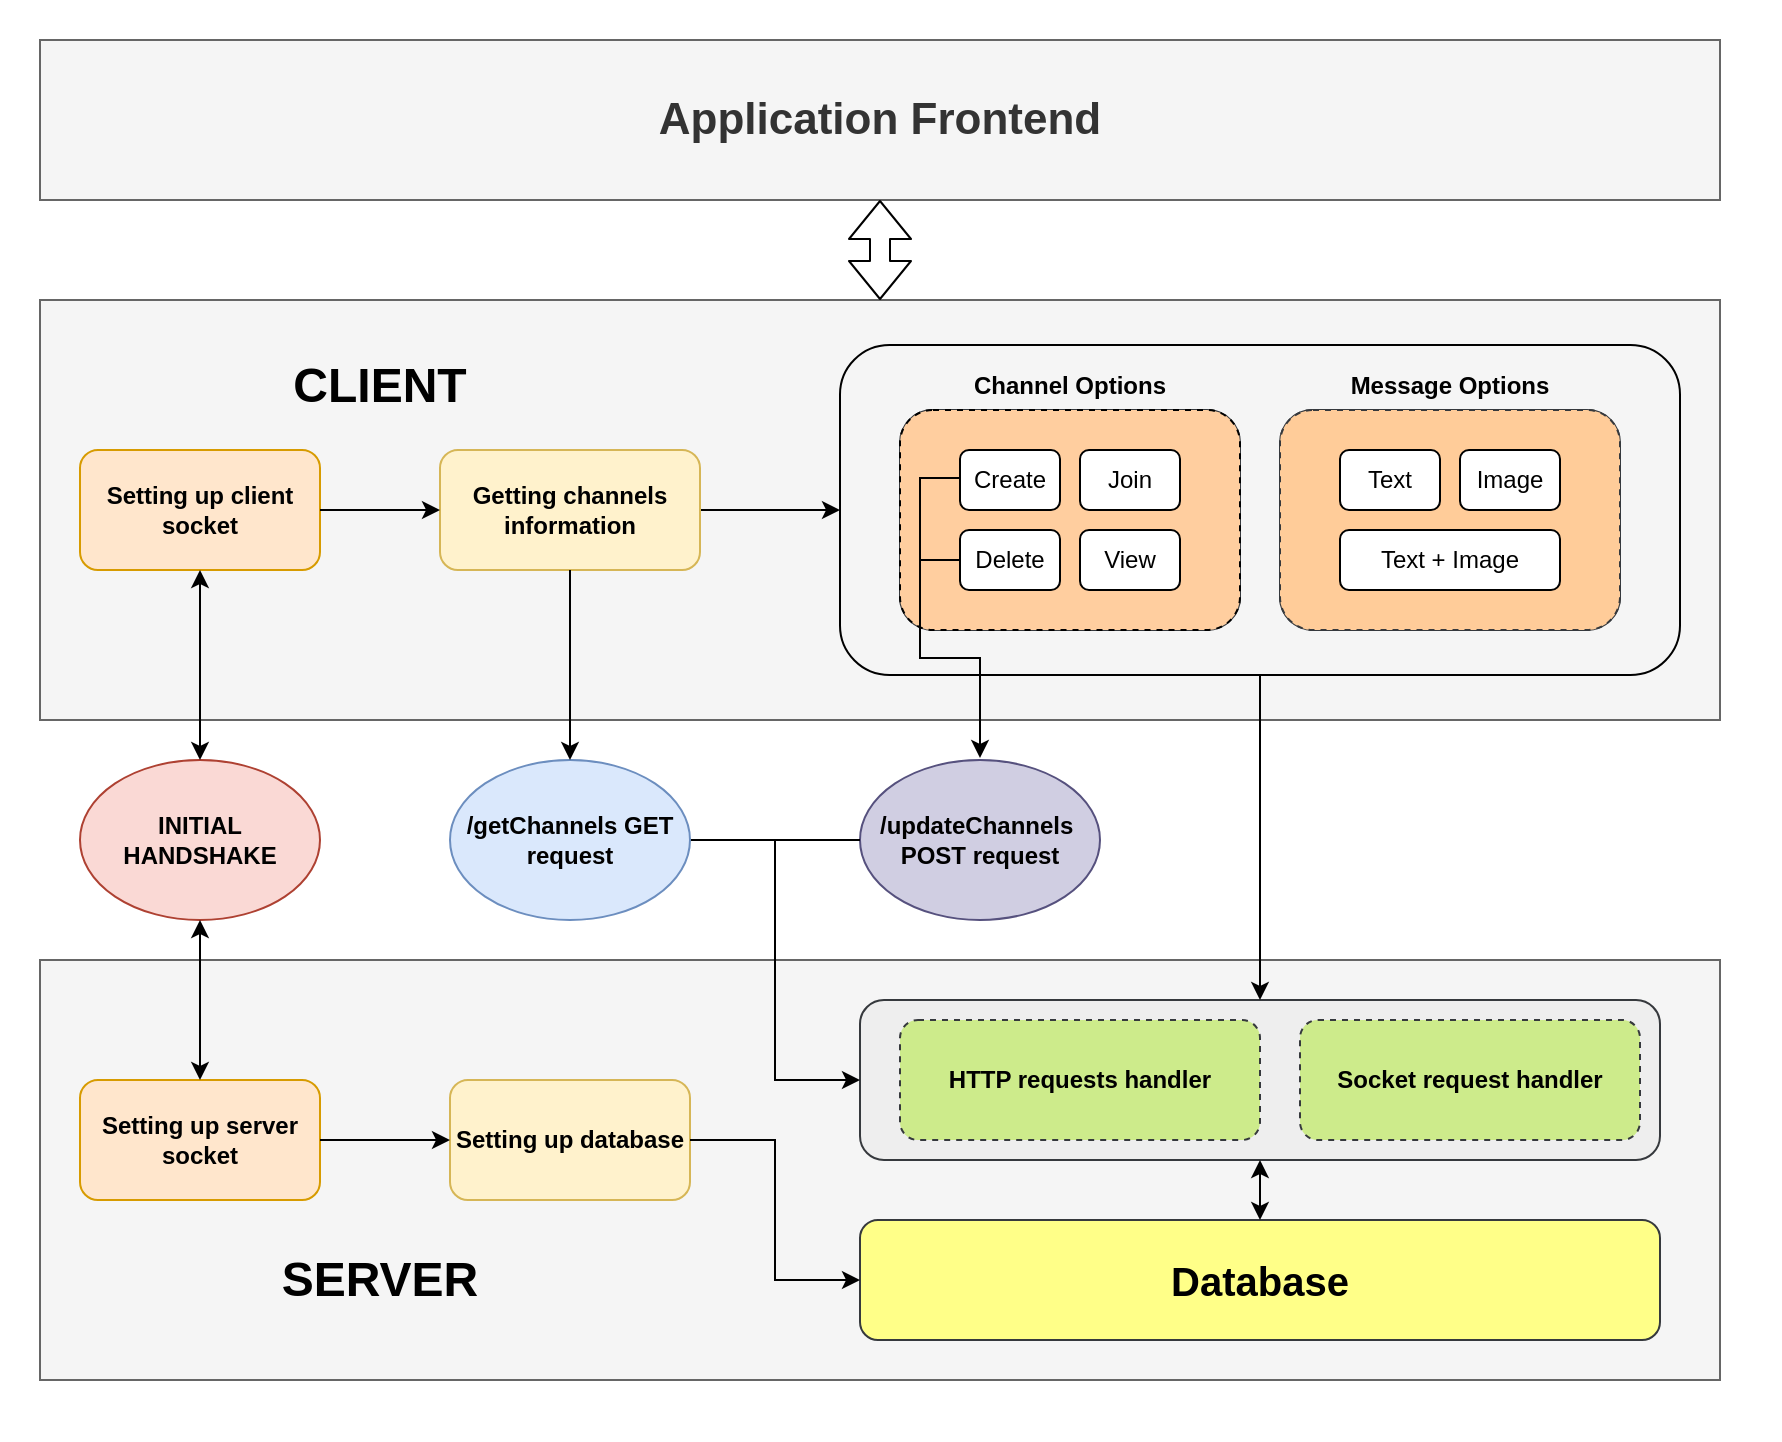 <mxfile version="14.1.3" type="device"><diagram id="z8_l6pxb4aXYtNlSUFDB" name="Page-1"><mxGraphModel dx="1903" dy="716" grid="1" gridSize="10" guides="1" tooltips="1" connect="1" arrows="1" fold="1" page="1" pageScale="1" pageWidth="2339" pageHeight="3300" math="0" shadow="0"><root><mxCell id="0"/><mxCell id="1" parent="0"/><mxCell id="JoAd4RuorSf8OHwKjMdw-62" value="" style="group" vertex="1" connectable="0" parent="1"><mxGeometry x="90" y="20" width="890" height="720" as="geometry"/></mxCell><mxCell id="JoAd4RuorSf8OHwKjMdw-61" value="" style="rounded=0;whiteSpace=wrap;html=1;strokeWidth=1;strokeColor=none;" vertex="1" parent="JoAd4RuorSf8OHwKjMdw-62"><mxGeometry width="890" height="720" as="geometry"/></mxCell><mxCell id="JoAd4RuorSf8OHwKjMdw-54" value="" style="group" vertex="1" connectable="0" parent="JoAd4RuorSf8OHwKjMdw-62"><mxGeometry x="20" y="150" width="840" height="540" as="geometry"/></mxCell><mxCell id="JoAd4RuorSf8OHwKjMdw-47" value="&lt;b&gt;&lt;span&gt;/updateChannels&amp;nbsp;&lt;/span&gt;&lt;br&gt;&lt;span&gt;POST request&lt;/span&gt;&lt;/b&gt;" style="ellipse;whiteSpace=wrap;html=1;rounded=0;strokeColor=#56517e;strokeWidth=1;fillColor=#d0cee2;" vertex="1" parent="JoAd4RuorSf8OHwKjMdw-54"><mxGeometry x="410" y="230" width="120" height="80" as="geometry"/></mxCell><mxCell id="JoAd4RuorSf8OHwKjMdw-23" value="" style="rounded=0;whiteSpace=wrap;html=1;strokeWidth=1;fillColor=#f5f5f5;strokeColor=#666666;fontColor=#333333;" vertex="1" parent="JoAd4RuorSf8OHwKjMdw-54"><mxGeometry y="330" width="840" height="210" as="geometry"/></mxCell><mxCell id="JoAd4RuorSf8OHwKjMdw-40" value="" style="rounded=1;whiteSpace=wrap;html=1;strokeColor=#36393d;strokeWidth=1;fillColor=#eeeeee;" vertex="1" parent="JoAd4RuorSf8OHwKjMdw-54"><mxGeometry x="410" y="350" width="400" height="80" as="geometry"/></mxCell><mxCell id="JoAd4RuorSf8OHwKjMdw-22" value="" style="rounded=0;whiteSpace=wrap;html=1;fillColor=#f5f5f5;strokeColor=#666666;fontColor=#333333;" vertex="1" parent="JoAd4RuorSf8OHwKjMdw-54"><mxGeometry width="840" height="210" as="geometry"/></mxCell><mxCell id="JoAd4RuorSf8OHwKjMdw-14" value="" style="group;fillColor=none;" vertex="1" connectable="0" parent="JoAd4RuorSf8OHwKjMdw-54"><mxGeometry x="400" y="32.5" width="420" height="155" as="geometry"/></mxCell><mxCell id="JoAd4RuorSf8OHwKjMdw-9" value="" style="rounded=1;whiteSpace=wrap;html=1;fillColor=none;" vertex="1" parent="JoAd4RuorSf8OHwKjMdw-14"><mxGeometry y="-10" width="420" height="165" as="geometry"/></mxCell><mxCell id="JoAd4RuorSf8OHwKjMdw-1" value="" style="group;fillColor=#ffcc99;rounded=1;strokeColor=#36393d;" vertex="1" connectable="0" parent="JoAd4RuorSf8OHwKjMdw-14"><mxGeometry x="30" y="22.5" width="170" height="110" as="geometry"/></mxCell><mxCell id="sprNIqSkHiAQQujjMtaQ-24" value="" style="rounded=1;whiteSpace=wrap;html=1;fontSize=12;dashed=1;fillColor=#FFCE9F;" parent="JoAd4RuorSf8OHwKjMdw-1" vertex="1"><mxGeometry width="170" height="110" as="geometry"/></mxCell><mxCell id="sprNIqSkHiAQQujjMtaQ-20" value="Join" style="rounded=1;whiteSpace=wrap;html=1;fontSize=12;" parent="JoAd4RuorSf8OHwKjMdw-1" vertex="1"><mxGeometry x="90" y="20" width="50" height="30" as="geometry"/></mxCell><mxCell id="sprNIqSkHiAQQujjMtaQ-21" value="View" style="rounded=1;whiteSpace=wrap;html=1;fontSize=12;" parent="JoAd4RuorSf8OHwKjMdw-1" vertex="1"><mxGeometry x="90" y="60" width="50" height="30" as="geometry"/></mxCell><mxCell id="sprNIqSkHiAQQujjMtaQ-19" value="Create" style="rounded=1;whiteSpace=wrap;html=1;fontSize=12;" parent="JoAd4RuorSf8OHwKjMdw-1" vertex="1"><mxGeometry x="30" y="20" width="50" height="30" as="geometry"/></mxCell><mxCell id="sprNIqSkHiAQQujjMtaQ-22" value="Delete" style="rounded=1;whiteSpace=wrap;html=1;fontSize=12;" parent="JoAd4RuorSf8OHwKjMdw-1" vertex="1"><mxGeometry x="30" y="60" width="50" height="30" as="geometry"/></mxCell><mxCell id="JoAd4RuorSf8OHwKjMdw-2" value="" style="group;fillColor=#ffcc99;strokeColor=#36393d;rounded=1;" vertex="1" connectable="0" parent="JoAd4RuorSf8OHwKjMdw-14"><mxGeometry x="220" y="22.5" width="170" height="110" as="geometry"/></mxCell><mxCell id="JoAd4RuorSf8OHwKjMdw-3" value="" style="rounded=1;whiteSpace=wrap;html=1;fontSize=12;dashed=1;fillColor=#ffcc99;strokeColor=#36393d;" vertex="1" parent="JoAd4RuorSf8OHwKjMdw-2"><mxGeometry width="170" height="110" as="geometry"/></mxCell><mxCell id="JoAd4RuorSf8OHwKjMdw-8" value="" style="group" vertex="1" connectable="0" parent="JoAd4RuorSf8OHwKjMdw-2"><mxGeometry x="30" y="20" width="110" height="70" as="geometry"/></mxCell><mxCell id="JoAd4RuorSf8OHwKjMdw-4" value="Image" style="rounded=1;whiteSpace=wrap;html=1;fontSize=12;" vertex="1" parent="JoAd4RuorSf8OHwKjMdw-8"><mxGeometry x="60" width="50" height="30" as="geometry"/></mxCell><mxCell id="JoAd4RuorSf8OHwKjMdw-6" value="Text" style="rounded=1;whiteSpace=wrap;html=1;fontSize=12;" vertex="1" parent="JoAd4RuorSf8OHwKjMdw-8"><mxGeometry width="50" height="30" as="geometry"/></mxCell><mxCell id="JoAd4RuorSf8OHwKjMdw-7" value="Text + Image" style="rounded=1;whiteSpace=wrap;html=1;fontSize=12;" vertex="1" parent="JoAd4RuorSf8OHwKjMdw-8"><mxGeometry y="40" width="110" height="30" as="geometry"/></mxCell><mxCell id="JoAd4RuorSf8OHwKjMdw-15" value="&lt;b&gt;Channel Options&lt;/b&gt;" style="text;html=1;strokeColor=none;fillColor=none;align=center;verticalAlign=middle;whiteSpace=wrap;rounded=0;" vertex="1" parent="JoAd4RuorSf8OHwKjMdw-14"><mxGeometry x="55" width="120" height="20" as="geometry"/></mxCell><mxCell id="JoAd4RuorSf8OHwKjMdw-16" value="&lt;b&gt;Message Options&lt;/b&gt;" style="text;html=1;strokeColor=none;fillColor=none;align=center;verticalAlign=middle;whiteSpace=wrap;rounded=0;" vertex="1" parent="JoAd4RuorSf8OHwKjMdw-14"><mxGeometry x="245" width="120" height="20" as="geometry"/></mxCell><mxCell id="JoAd4RuorSf8OHwKjMdw-17" value="&lt;b&gt;Setting up client socket&lt;/b&gt;" style="rounded=1;whiteSpace=wrap;html=1;fillColor=#ffe6cc;strokeColor=#d79b00;" vertex="1" parent="JoAd4RuorSf8OHwKjMdw-54"><mxGeometry x="20" y="75" width="120" height="60" as="geometry"/></mxCell><mxCell id="JoAd4RuorSf8OHwKjMdw-18" value="&lt;b&gt;Setting up server socket&lt;/b&gt;" style="rounded=1;whiteSpace=wrap;html=1;fillColor=#ffe6cc;strokeColor=#d79b00;" vertex="1" parent="JoAd4RuorSf8OHwKjMdw-54"><mxGeometry x="20" y="390" width="120" height="60" as="geometry"/></mxCell><mxCell id="JoAd4RuorSf8OHwKjMdw-27" style="edgeStyle=orthogonalEdgeStyle;rounded=0;orthogonalLoop=1;jettySize=auto;html=1;exitX=1;exitY=0.5;exitDx=0;exitDy=0;" edge="1" parent="JoAd4RuorSf8OHwKjMdw-54" source="JoAd4RuorSf8OHwKjMdw-19" target="JoAd4RuorSf8OHwKjMdw-9"><mxGeometry relative="1" as="geometry"/></mxCell><mxCell id="JoAd4RuorSf8OHwKjMdw-19" value="&lt;b&gt;Getting channels information&lt;/b&gt;" style="rounded=1;whiteSpace=wrap;html=1;fillColor=#fff2cc;strokeColor=#d6b656;" vertex="1" parent="JoAd4RuorSf8OHwKjMdw-54"><mxGeometry x="200" y="75" width="130" height="60" as="geometry"/></mxCell><mxCell id="JoAd4RuorSf8OHwKjMdw-25" value="" style="edgeStyle=orthogonalEdgeStyle;rounded=0;orthogonalLoop=1;jettySize=auto;html=1;" edge="1" parent="JoAd4RuorSf8OHwKjMdw-54" source="JoAd4RuorSf8OHwKjMdw-17" target="JoAd4RuorSf8OHwKjMdw-19"><mxGeometry relative="1" as="geometry"/></mxCell><mxCell id="JoAd4RuorSf8OHwKjMdw-24" value="&lt;b&gt;HTTP requests handler&lt;/b&gt;" style="rounded=1;whiteSpace=wrap;html=1;dashed=1;fillColor=#cdeb8b;strokeColor=#36393d;" vertex="1" parent="JoAd4RuorSf8OHwKjMdw-54"><mxGeometry x="430" y="360" width="180" height="60" as="geometry"/></mxCell><mxCell id="JoAd4RuorSf8OHwKjMdw-51" value="" style="edgeStyle=orthogonalEdgeStyle;rounded=0;orthogonalLoop=1;jettySize=auto;html=1;entryX=0;entryY=0.5;entryDx=0;entryDy=0;" edge="1" parent="JoAd4RuorSf8OHwKjMdw-54" source="JoAd4RuorSf8OHwKjMdw-29" target="JoAd4RuorSf8OHwKjMdw-40"><mxGeometry relative="1" as="geometry"/></mxCell><mxCell id="JoAd4RuorSf8OHwKjMdw-29" value="&lt;b&gt;/getChannels GET request&lt;/b&gt;" style="ellipse;whiteSpace=wrap;html=1;fillColor=#dae8fc;strokeColor=#6c8ebf;" vertex="1" parent="JoAd4RuorSf8OHwKjMdw-54"><mxGeometry x="205" y="230" width="120" height="80" as="geometry"/></mxCell><mxCell id="JoAd4RuorSf8OHwKjMdw-30" style="edgeStyle=orthogonalEdgeStyle;rounded=0;orthogonalLoop=1;jettySize=auto;html=1;exitX=0.5;exitY=1;exitDx=0;exitDy=0;" edge="1" parent="JoAd4RuorSf8OHwKjMdw-54" source="JoAd4RuorSf8OHwKjMdw-19" target="JoAd4RuorSf8OHwKjMdw-29"><mxGeometry relative="1" as="geometry"/></mxCell><mxCell id="JoAd4RuorSf8OHwKjMdw-31" value="&lt;b&gt;INITIAL HANDSHAKE&lt;/b&gt;" style="ellipse;whiteSpace=wrap;html=1;fillColor=#fad9d5;strokeColor=#ae4132;" vertex="1" parent="JoAd4RuorSf8OHwKjMdw-54"><mxGeometry x="20" y="230" width="120" height="80" as="geometry"/></mxCell><mxCell id="JoAd4RuorSf8OHwKjMdw-34" value="" style="endArrow=classic;startArrow=classic;html=1;entryX=0.5;entryY=1;entryDx=0;entryDy=0;exitX=0.5;exitY=0;exitDx=0;exitDy=0;" edge="1" parent="JoAd4RuorSf8OHwKjMdw-54" source="JoAd4RuorSf8OHwKjMdw-31" target="JoAd4RuorSf8OHwKjMdw-17"><mxGeometry width="50" height="50" relative="1" as="geometry"><mxPoint x="50" y="210" as="sourcePoint"/><mxPoint x="100" y="160" as="targetPoint"/></mxGeometry></mxCell><mxCell id="JoAd4RuorSf8OHwKjMdw-35" value="" style="endArrow=classic;startArrow=classic;html=1;entryX=0.5;entryY=1;entryDx=0;entryDy=0;exitX=0.5;exitY=0;exitDx=0;exitDy=0;" edge="1" parent="JoAd4RuorSf8OHwKjMdw-54" source="JoAd4RuorSf8OHwKjMdw-18" target="JoAd4RuorSf8OHwKjMdw-31"><mxGeometry width="50" height="50" relative="1" as="geometry"><mxPoint x="60" y="360" as="sourcePoint"/><mxPoint x="110" y="310" as="targetPoint"/></mxGeometry></mxCell><mxCell id="JoAd4RuorSf8OHwKjMdw-36" value="&lt;b&gt;Socket request handler&lt;/b&gt;" style="rounded=1;whiteSpace=wrap;html=1;dashed=1;fillColor=#cdeb8b;strokeColor=#36393d;" vertex="1" parent="JoAd4RuorSf8OHwKjMdw-54"><mxGeometry x="630" y="360" width="170" height="60" as="geometry"/></mxCell><mxCell id="JoAd4RuorSf8OHwKjMdw-37" value="&lt;b&gt;Setting up database&lt;/b&gt;" style="rounded=1;whiteSpace=wrap;html=1;fillColor=#fff2cc;strokeColor=#d6b656;" vertex="1" parent="JoAd4RuorSf8OHwKjMdw-54"><mxGeometry x="205" y="390" width="120" height="60" as="geometry"/></mxCell><mxCell id="JoAd4RuorSf8OHwKjMdw-38" value="" style="edgeStyle=orthogonalEdgeStyle;rounded=0;orthogonalLoop=1;jettySize=auto;html=1;" edge="1" parent="JoAd4RuorSf8OHwKjMdw-54" source="JoAd4RuorSf8OHwKjMdw-18" target="JoAd4RuorSf8OHwKjMdw-37"><mxGeometry relative="1" as="geometry"/></mxCell><mxCell id="JoAd4RuorSf8OHwKjMdw-39" value="&lt;font style=&quot;font-size: 20px&quot;&gt;&lt;b&gt;Database&lt;/b&gt;&lt;/font&gt;" style="rounded=1;whiteSpace=wrap;html=1;strokeColor=#36393d;strokeWidth=1;fillColor=#ffff88;" vertex="1" parent="JoAd4RuorSf8OHwKjMdw-54"><mxGeometry x="410" y="460" width="400" height="60" as="geometry"/></mxCell><mxCell id="JoAd4RuorSf8OHwKjMdw-46" value="" style="endArrow=classic;startArrow=classic;html=1;entryX=0.5;entryY=1;entryDx=0;entryDy=0;exitX=0.5;exitY=0;exitDx=0;exitDy=0;" edge="1" parent="JoAd4RuorSf8OHwKjMdw-54" source="JoAd4RuorSf8OHwKjMdw-39" target="JoAd4RuorSf8OHwKjMdw-40"><mxGeometry width="50" height="50" relative="1" as="geometry"><mxPoint x="520" y="470" as="sourcePoint"/><mxPoint x="570" y="420" as="targetPoint"/></mxGeometry></mxCell><mxCell id="JoAd4RuorSf8OHwKjMdw-48" style="edgeStyle=orthogonalEdgeStyle;rounded=0;orthogonalLoop=1;jettySize=auto;html=1;exitX=0;exitY=0.5;exitDx=0;exitDy=0;entryX=0.5;entryY=0;entryDx=0;entryDy=0;" edge="1" parent="JoAd4RuorSf8OHwKjMdw-54"><mxGeometry relative="1" as="geometry"><mxPoint x="460" y="89" as="sourcePoint"/><mxPoint x="470" y="229" as="targetPoint"/><Array as="points"><mxPoint x="440" y="89"/><mxPoint x="440" y="179"/><mxPoint x="470" y="179"/></Array></mxGeometry></mxCell><mxCell id="JoAd4RuorSf8OHwKjMdw-50" value="" style="endArrow=none;html=1;entryX=0;entryY=0.5;entryDx=0;entryDy=0;" edge="1" parent="JoAd4RuorSf8OHwKjMdw-54" target="sprNIqSkHiAQQujjMtaQ-22"><mxGeometry width="50" height="50" relative="1" as="geometry"><mxPoint x="440" y="130" as="sourcePoint"/><mxPoint x="350" y="160" as="targetPoint"/></mxGeometry></mxCell><mxCell id="JoAd4RuorSf8OHwKjMdw-52" value="" style="endArrow=none;html=1;" edge="1" parent="JoAd4RuorSf8OHwKjMdw-54" target="JoAd4RuorSf8OHwKjMdw-47"><mxGeometry width="50" height="50" relative="1" as="geometry"><mxPoint x="360" y="270" as="sourcePoint"/><mxPoint x="400" y="220" as="targetPoint"/></mxGeometry></mxCell><mxCell id="JoAd4RuorSf8OHwKjMdw-42" value="" style="edgeStyle=orthogonalEdgeStyle;rounded=0;orthogonalLoop=1;jettySize=auto;html=1;entryX=0;entryY=0.5;entryDx=0;entryDy=0;" edge="1" parent="JoAd4RuorSf8OHwKjMdw-54" source="JoAd4RuorSf8OHwKjMdw-37" target="JoAd4RuorSf8OHwKjMdw-39"><mxGeometry relative="1" as="geometry"/></mxCell><mxCell id="JoAd4RuorSf8OHwKjMdw-53" style="edgeStyle=orthogonalEdgeStyle;rounded=0;orthogonalLoop=1;jettySize=auto;html=1;exitX=0.5;exitY=1;exitDx=0;exitDy=0;entryX=0.5;entryY=0;entryDx=0;entryDy=0;" edge="1" parent="JoAd4RuorSf8OHwKjMdw-54" source="JoAd4RuorSf8OHwKjMdw-9" target="JoAd4RuorSf8OHwKjMdw-40"><mxGeometry relative="1" as="geometry"/></mxCell><mxCell id="JoAd4RuorSf8OHwKjMdw-58" value="&lt;b&gt;&lt;font style=&quot;font-size: 24px&quot;&gt;CLIENT&lt;/font&gt;&lt;/b&gt;" style="text;html=1;strokeColor=none;fillColor=none;align=center;verticalAlign=middle;whiteSpace=wrap;rounded=0;" vertex="1" parent="JoAd4RuorSf8OHwKjMdw-54"><mxGeometry x="150" y="32.5" width="40" height="20" as="geometry"/></mxCell><mxCell id="JoAd4RuorSf8OHwKjMdw-60" value="&lt;b&gt;&lt;font style=&quot;font-size: 24px&quot;&gt;SERVER&lt;/font&gt;&lt;/b&gt;" style="text;html=1;strokeColor=none;fillColor=none;align=center;verticalAlign=middle;whiteSpace=wrap;rounded=0;" vertex="1" parent="JoAd4RuorSf8OHwKjMdw-54"><mxGeometry x="150" y="480" width="40" height="20" as="geometry"/></mxCell><mxCell id="JoAd4RuorSf8OHwKjMdw-56" value="&lt;b&gt;&lt;font style=&quot;font-size: 22px&quot;&gt;Application Frontend&lt;/font&gt;&lt;/b&gt;" style="rounded=0;whiteSpace=wrap;html=1;strokeColor=#666666;strokeWidth=1;fillColor=#f5f5f5;fontColor=#333333;" vertex="1" parent="JoAd4RuorSf8OHwKjMdw-62"><mxGeometry x="20" y="20" width="840" height="80" as="geometry"/></mxCell><mxCell id="JoAd4RuorSf8OHwKjMdw-57" value="" style="shape=flexArrow;endArrow=classic;startArrow=classic;html=1;entryX=0.5;entryY=1;entryDx=0;entryDy=0;" edge="1" parent="JoAd4RuorSf8OHwKjMdw-62" source="JoAd4RuorSf8OHwKjMdw-22" target="JoAd4RuorSf8OHwKjMdw-56"><mxGeometry width="50" height="50" relative="1" as="geometry"><mxPoint x="340" y="160" as="sourcePoint"/><mxPoint x="390" y="110" as="targetPoint"/></mxGeometry></mxCell></root></mxGraphModel></diagram></mxfile>